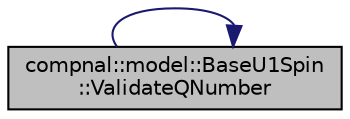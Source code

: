 digraph "compnal::model::BaseU1Spin::ValidateQNumber"
{
 // INTERACTIVE_SVG=YES
 // LATEX_PDF_SIZE
  edge [fontname="Helvetica",fontsize="10",labelfontname="Helvetica",labelfontsize="10"];
  node [fontname="Helvetica",fontsize="10",shape=record];
  rankdir="LR";
  Node1 [label="compnal::model::BaseU1Spin\l::ValidateQNumber",height=0.2,width=0.4,color="black", fillcolor="grey75", style="filled", fontcolor="black",tooltip="Check if there is a subspace specified by the input quantum numbers."];
  Node1 -> Node1 [color="midnightblue",fontsize="10",style="solid",fontname="Helvetica"];
}
